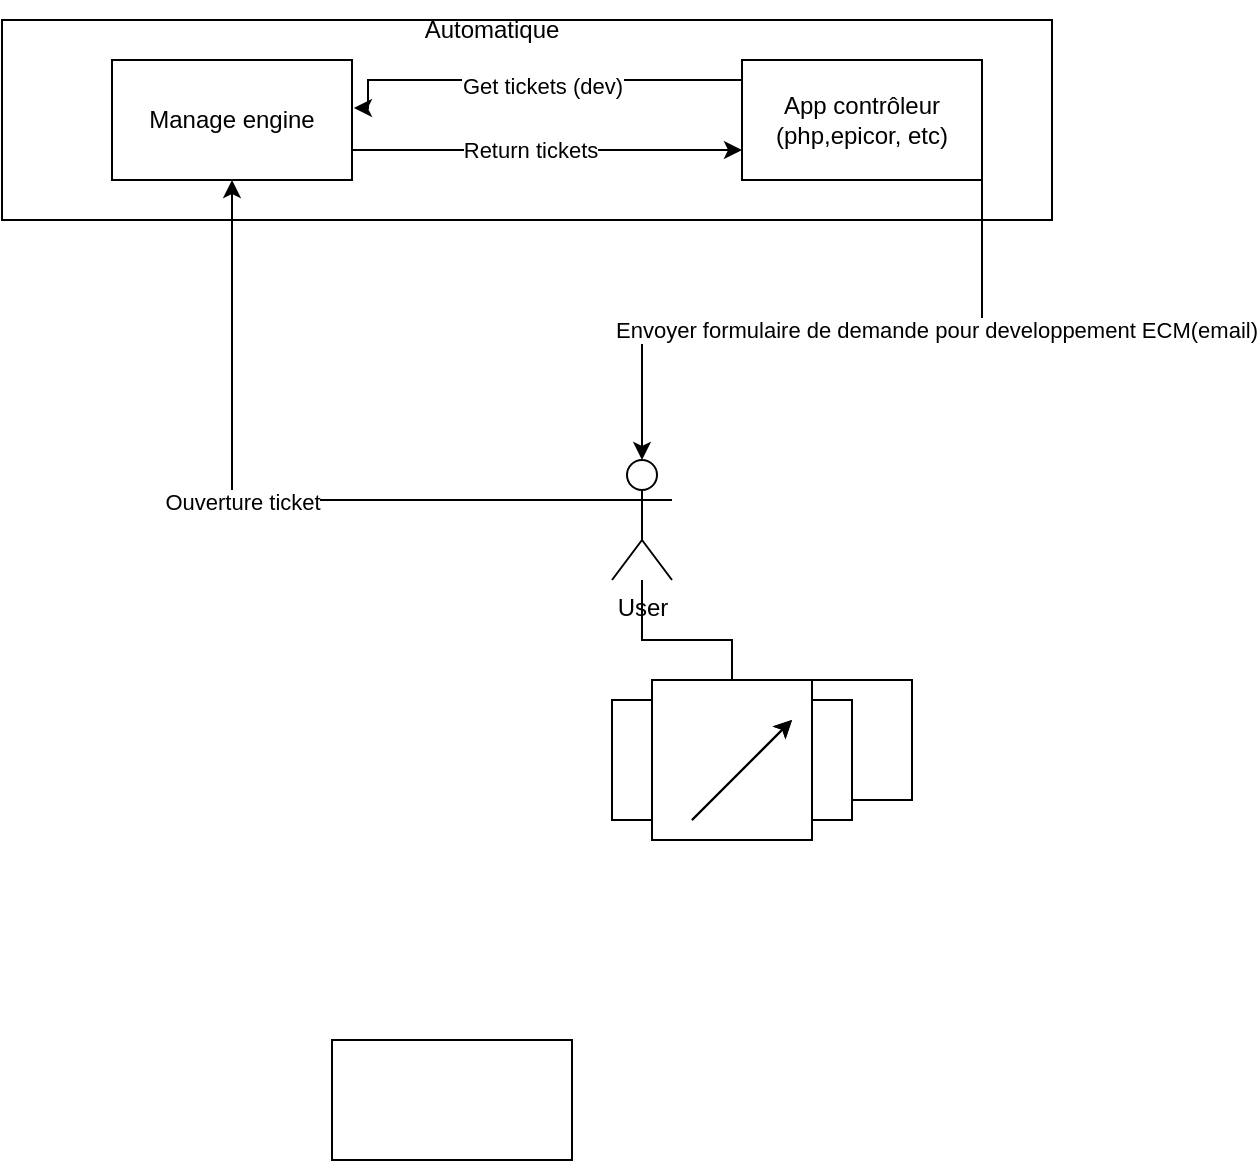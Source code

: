 <mxfile version="24.7.17">
  <diagram name="Page-1" id="2YBvvXClWsGukQMizWep">
    <mxGraphModel dx="1434" dy="746" grid="1" gridSize="10" guides="1" tooltips="1" connect="1" arrows="1" fold="1" page="1" pageScale="1" pageWidth="850" pageHeight="1100" math="0" shadow="0">
      <root>
        <mxCell id="0" />
        <mxCell id="1" parent="0" />
        <mxCell id="eTxGelSMLruOmYQVktT1-18" value="" style="rounded=0;whiteSpace=wrap;html=1;" vertex="1" parent="1">
          <mxGeometry x="55" y="10" width="525" height="100" as="geometry" />
        </mxCell>
        <mxCell id="eTxGelSMLruOmYQVktT1-5" style="edgeStyle=orthogonalEdgeStyle;rounded=0;orthogonalLoop=1;jettySize=auto;html=1;exitX=1;exitY=0.75;exitDx=0;exitDy=0;entryX=0;entryY=0.75;entryDx=0;entryDy=0;" edge="1" parent="1" source="eTxGelSMLruOmYQVktT1-1" target="eTxGelSMLruOmYQVktT1-2">
          <mxGeometry relative="1" as="geometry" />
        </mxCell>
        <mxCell id="eTxGelSMLruOmYQVktT1-6" value="Return tickets" style="edgeLabel;html=1;align=center;verticalAlign=middle;resizable=0;points=[];" vertex="1" connectable="0" parent="eTxGelSMLruOmYQVktT1-5">
          <mxGeometry x="-0.087" relative="1" as="geometry">
            <mxPoint as="offset" />
          </mxGeometry>
        </mxCell>
        <mxCell id="eTxGelSMLruOmYQVktT1-1" value="Manage engine" style="rounded=0;whiteSpace=wrap;html=1;" vertex="1" parent="1">
          <mxGeometry x="110" y="30" width="120" height="60" as="geometry" />
        </mxCell>
        <mxCell id="eTxGelSMLruOmYQVktT1-3" style="edgeStyle=orthogonalEdgeStyle;rounded=0;orthogonalLoop=1;jettySize=auto;html=1;entryX=1.008;entryY=0.4;entryDx=0;entryDy=0;entryPerimeter=0;" edge="1" parent="1" target="eTxGelSMLruOmYQVktT1-1">
          <mxGeometry relative="1" as="geometry">
            <mxPoint x="432.5" y="40" as="sourcePoint" />
            <mxPoint x="237.5" y="60" as="targetPoint" />
            <Array as="points">
              <mxPoint x="238" y="40" />
              <mxPoint x="238" y="54" />
            </Array>
          </mxGeometry>
        </mxCell>
        <mxCell id="eTxGelSMLruOmYQVktT1-4" value="Get tickets (dev)" style="edgeLabel;html=1;align=center;verticalAlign=middle;resizable=0;points=[];" vertex="1" connectable="0" parent="eTxGelSMLruOmYQVktT1-3">
          <mxGeometry y="3" relative="1" as="geometry">
            <mxPoint as="offset" />
          </mxGeometry>
        </mxCell>
        <mxCell id="eTxGelSMLruOmYQVktT1-9" style="edgeStyle=orthogonalEdgeStyle;rounded=0;orthogonalLoop=1;jettySize=auto;html=1;exitX=1;exitY=1;exitDx=0;exitDy=0;entryX=0.5;entryY=0;entryDx=0;entryDy=0;entryPerimeter=0;" edge="1" parent="1" source="eTxGelSMLruOmYQVktT1-2" target="eTxGelSMLruOmYQVktT1-12">
          <mxGeometry relative="1" as="geometry" />
        </mxCell>
        <mxCell id="eTxGelSMLruOmYQVktT1-11" value="Envoyer formulaire de demande pour developpement ECM(email)" style="edgeLabel;html=1;align=center;verticalAlign=middle;resizable=0;points=[];" vertex="1" connectable="0" parent="eTxGelSMLruOmYQVktT1-9">
          <mxGeometry x="-0.314" y="1" relative="1" as="geometry">
            <mxPoint x="13" y="4" as="offset" />
          </mxGeometry>
        </mxCell>
        <mxCell id="eTxGelSMLruOmYQVktT1-2" value="App contrôleur (php,epicor, etc)" style="rounded=0;whiteSpace=wrap;html=1;" vertex="1" parent="1">
          <mxGeometry x="425" y="30" width="120" height="60" as="geometry" />
        </mxCell>
        <mxCell id="eTxGelSMLruOmYQVktT1-7" value="ECM" style="rounded=0;whiteSpace=wrap;html=1;" vertex="1" parent="1">
          <mxGeometry x="390" y="340" width="120" height="60" as="geometry" />
        </mxCell>
        <mxCell id="eTxGelSMLruOmYQVktT1-8" value="" style="rounded=0;whiteSpace=wrap;html=1;" vertex="1" parent="1">
          <mxGeometry x="220" y="520" width="120" height="60" as="geometry" />
        </mxCell>
        <mxCell id="eTxGelSMLruOmYQVktT1-19" value="" style="edgeStyle=orthogonalEdgeStyle;rounded=0;orthogonalLoop=1;jettySize=auto;html=1;" edge="1" parent="1" source="eTxGelSMLruOmYQVktT1-12" target="eTxGelSMLruOmYQVktT1-14">
          <mxGeometry relative="1" as="geometry" />
        </mxCell>
        <mxCell id="eTxGelSMLruOmYQVktT1-22" style="edgeStyle=orthogonalEdgeStyle;rounded=0;orthogonalLoop=1;jettySize=auto;html=1;exitX=0;exitY=0.333;exitDx=0;exitDy=0;exitPerimeter=0;" edge="1" parent="1" source="eTxGelSMLruOmYQVktT1-12" target="eTxGelSMLruOmYQVktT1-1">
          <mxGeometry relative="1" as="geometry" />
        </mxCell>
        <mxCell id="eTxGelSMLruOmYQVktT1-27" value="Ouverture ticket" style="edgeLabel;html=1;align=center;verticalAlign=middle;resizable=0;points=[];" vertex="1" connectable="0" parent="eTxGelSMLruOmYQVktT1-22">
          <mxGeometry x="0.061" y="1" relative="1" as="geometry">
            <mxPoint as="offset" />
          </mxGeometry>
        </mxCell>
        <mxCell id="eTxGelSMLruOmYQVktT1-12" value="User" style="shape=umlActor;verticalLabelPosition=bottom;verticalAlign=top;html=1;outlineConnect=0;" vertex="1" parent="1">
          <mxGeometry x="360" y="230" width="30" height="60" as="geometry" />
        </mxCell>
        <mxCell id="eTxGelSMLruOmYQVktT1-13" value="Automatique" style="text;html=1;align=center;verticalAlign=middle;whiteSpace=wrap;rounded=0;" vertex="1" parent="1">
          <mxGeometry x="270" width="60" height="30" as="geometry" />
        </mxCell>
        <mxCell id="eTxGelSMLruOmYQVktT1-14" value="" style="rounded=0;whiteSpace=wrap;html=1;" vertex="1" parent="1">
          <mxGeometry x="360" y="350" width="120" height="60" as="geometry" />
        </mxCell>
        <mxCell id="eTxGelSMLruOmYQVktT1-15" value="" style="whiteSpace=wrap;html=1;aspect=fixed;" vertex="1" parent="1">
          <mxGeometry x="380" y="340" width="80" height="80" as="geometry" />
        </mxCell>
        <mxCell id="eTxGelSMLruOmYQVktT1-20" value="" style="endArrow=classic;html=1;rounded=0;" edge="1" parent="1">
          <mxGeometry width="50" height="50" relative="1" as="geometry">
            <mxPoint x="400" y="410" as="sourcePoint" />
            <mxPoint x="450" y="360" as="targetPoint" />
          </mxGeometry>
        </mxCell>
        <mxCell id="eTxGelSMLruOmYQVktT1-21" value="" style="endArrow=classic;html=1;rounded=0;" edge="1" parent="1">
          <mxGeometry width="50" height="50" relative="1" as="geometry">
            <mxPoint x="400" y="410" as="sourcePoint" />
            <mxPoint x="450" y="360" as="targetPoint" />
          </mxGeometry>
        </mxCell>
      </root>
    </mxGraphModel>
  </diagram>
</mxfile>
